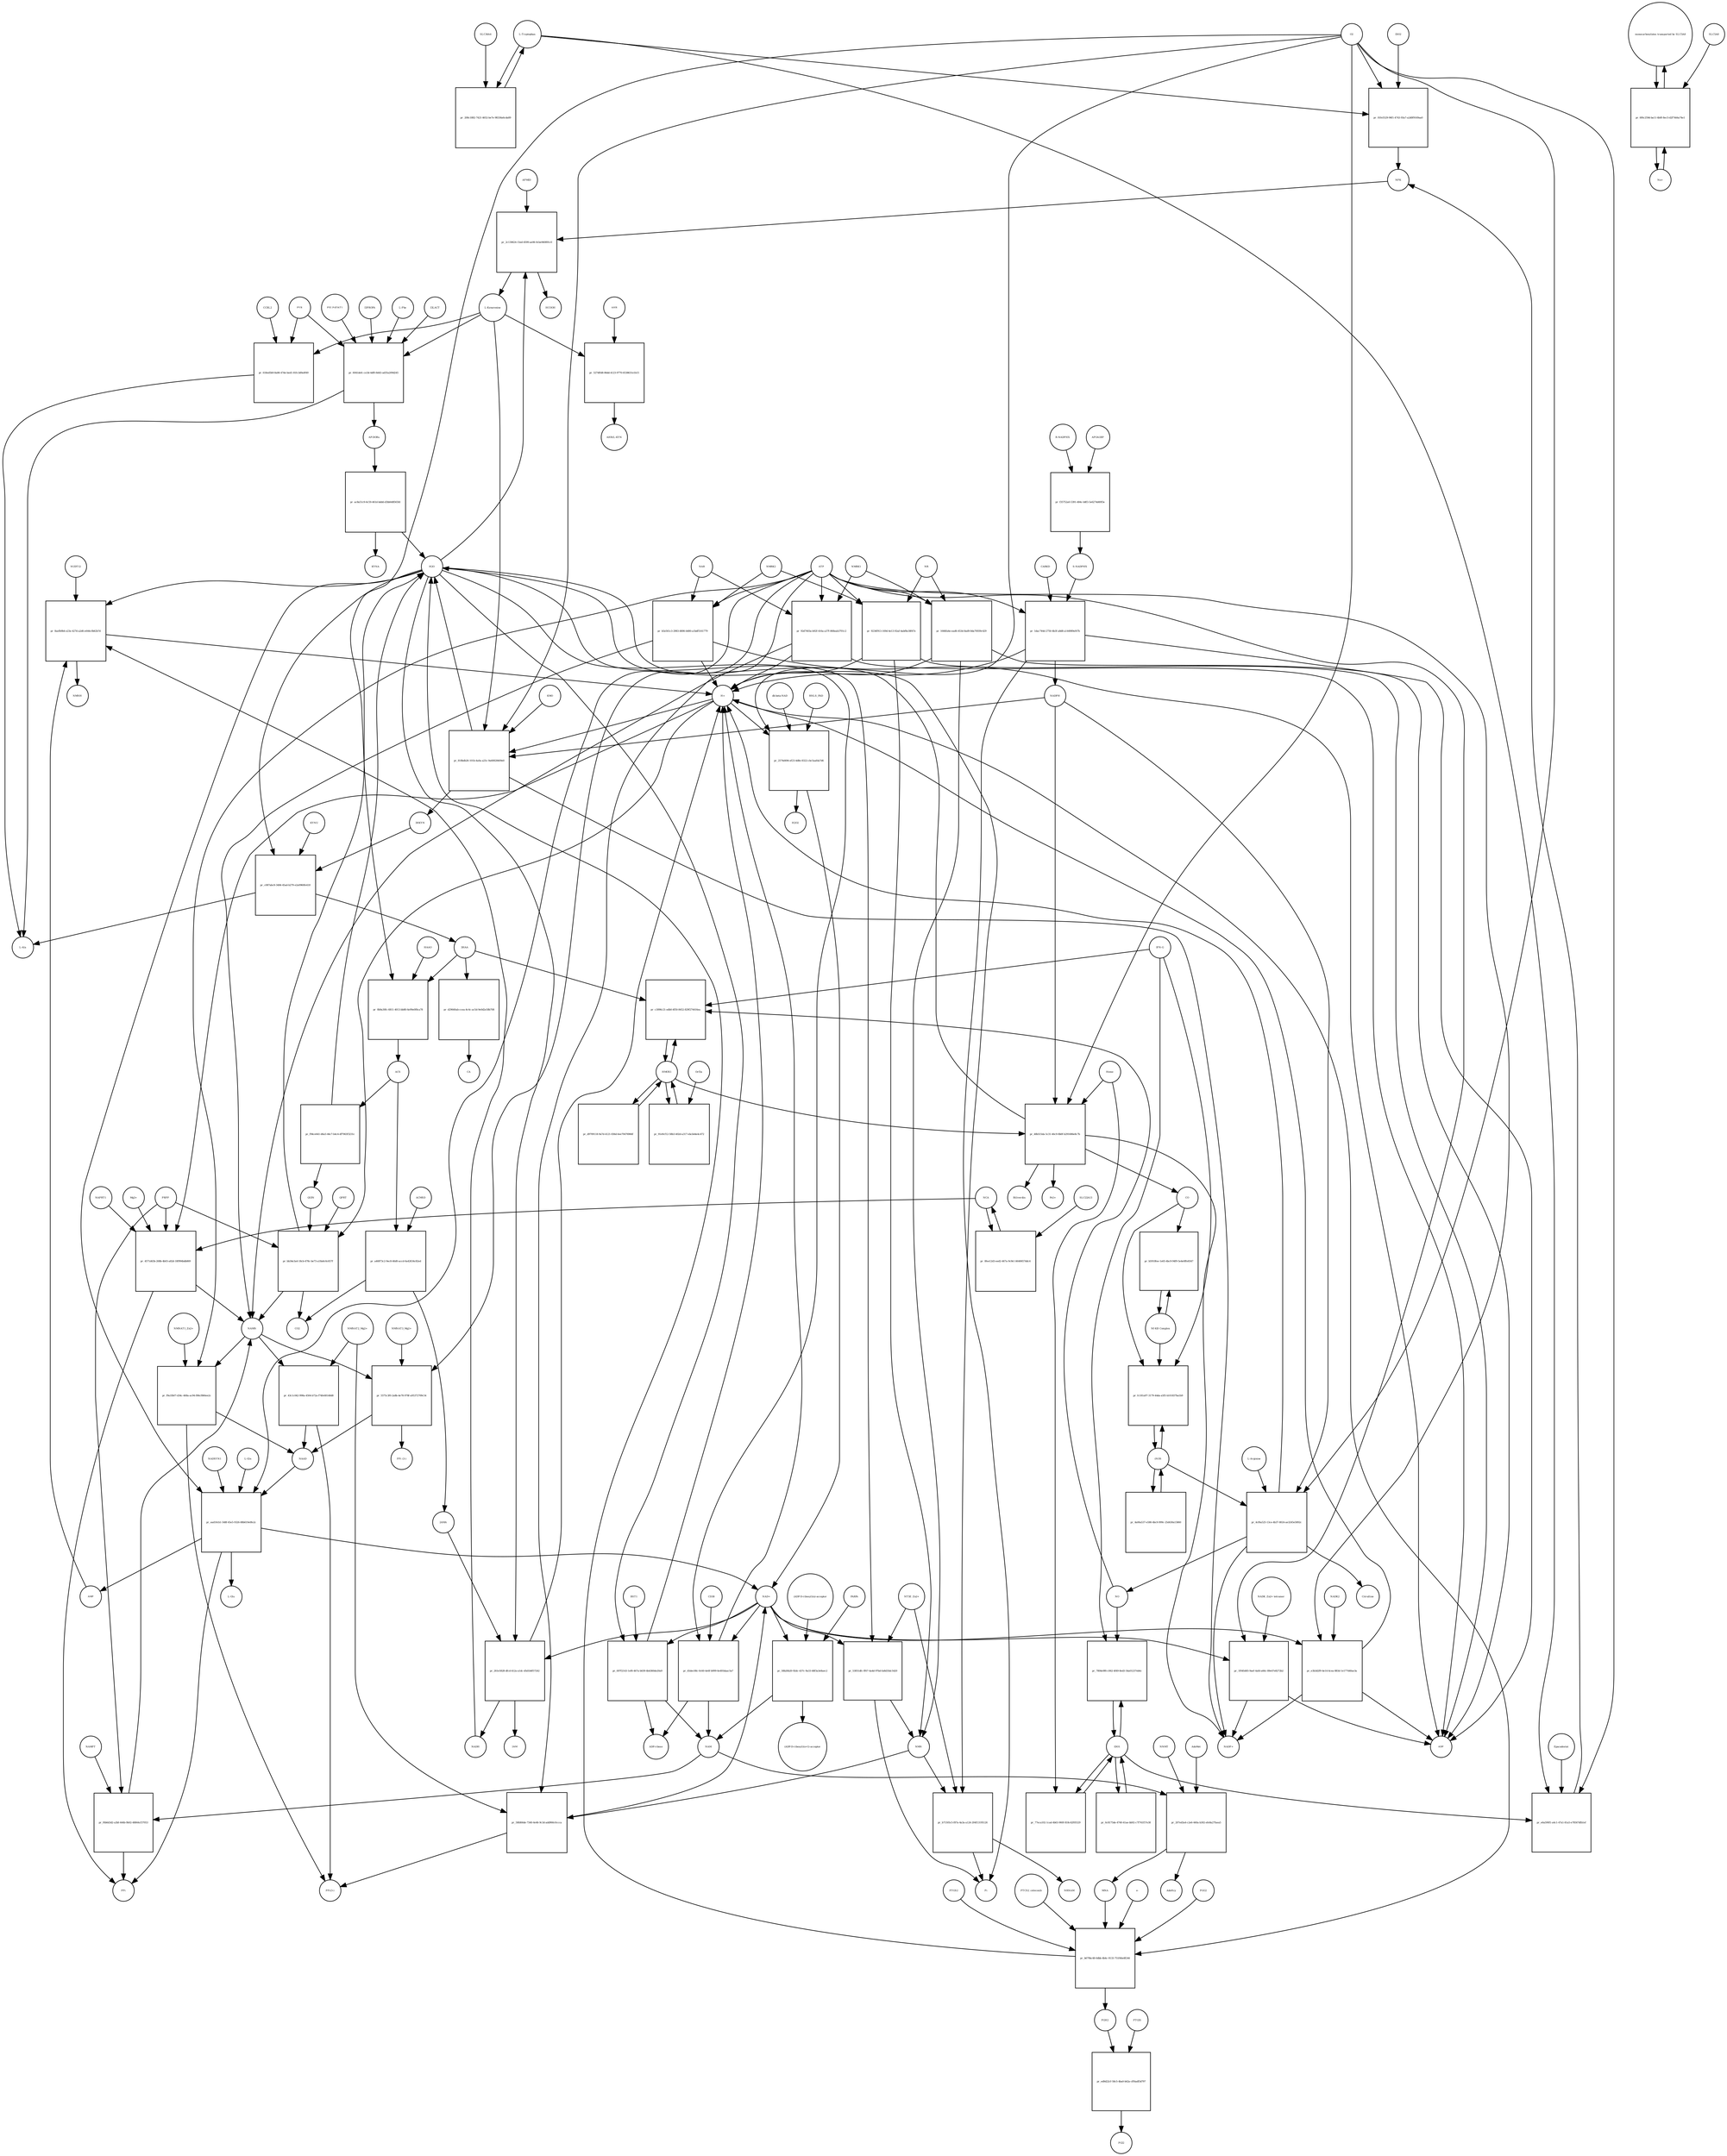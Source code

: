 strict digraph  {
"L-Tryptophan" [annotation="urn_miriam_obo.chebi_CHEBI%3A57912", bipartite=0, cls="simple chemical", fontsize=4, label="L-Tryptophan", shape=circle];
"pr_208c1882-7421-4652-be7e-98336a6cda89" [annotation="", bipartite=1, cls=process, fontsize=4, label="pr_208c1882-7421-4652-be7e-98336a6cda89", shape=square];
SLC36A4 [annotation=urn_miriam_uniprot_Q6YBV0, bipartite=0, cls=macromolecule, fontsize=4, label=SLC36A4, shape=circle];
"pr_01fe5529-96f1-4743-93a7-a2d0f9169aa0" [annotation="", bipartite=1, cls=process, fontsize=4, label="pr_01fe5529-96f1-4743-93a7-a2d0f9169aa0", shape=square];
NFK [annotation="urn_miriam_obo.chebi_CHEBI%3A18377", bipartite=0, cls="simple chemical", fontsize=4, label=NFK, shape=circle];
IDO2 [annotation=urn_miriam_uniprot_Q6ZQW0, bipartite=0, cls=macromolecule, fontsize=4, label=IDO2, shape=circle];
O2 [annotation="urn_miriam_obo.chebi_CHEBI%3A15379", bipartite=0, cls="simple chemical", fontsize=4, label=O2, shape=circle];
"pr_e6a590f1-a4c1-47a1-81a5-e78567dfb1ef" [annotation="", bipartite=1, cls=process, fontsize=4, label="pr_e6a590f1-a4c1-47a1-81a5-e78567dfb1ef", shape=square];
IDO1 [annotation=urn_miriam_uniprot_P14902, bipartite=0, cls=complex, fontsize=4, label=IDO1, shape=circle];
Epacadostat [annotation="", bipartite=0, cls="simple chemical", fontsize=4, label=Epacadostat, shape=circle];
"pr_2c130624-15ed-4599-ae06-0cbe940891c0" [annotation="", bipartite=1, cls=process, fontsize=4, label="pr_2c130624-15ed-4599-ae06-0cbe940891c0", shape=square];
"L-Kynurenine" [annotation="urn_miriam_obo.chebi_CHEBI%3A16946", bipartite=0, cls="simple chemical", fontsize=4, label="L-Kynurenine", shape=circle];
AFMID [annotation=urn_miriam_uniprot_Q63HM1, bipartite=0, cls=macromolecule, fontsize=4, label=AFMID, shape=circle];
H2O [annotation="urn_miriam_obo.chebi_CHEBI%3A15377", bipartite=0, cls="simple chemical", fontsize=4, label=H2O, shape=circle];
HCOOH [annotation="urn_miriam_obo.chebi_CHEBI%3A30751", bipartite=0, cls="simple chemical", fontsize=4, label=HCOOH, shape=circle];
"pr_6041defc-ce3d-4df0-8d43-ad35a209d245" [annotation="", bipartite=1, cls=process, fontsize=4, label="pr_6041defc-ce3d-4df0-8d43-ad35a209d245", shape=square];
"AP-DOBu" [annotation="urn_miriam_obo.chebi_CHEBI%3A17442", bipartite=0, cls="simple chemical", fontsize=4, label="AP-DOBu", shape=circle];
"PXLP-KYAT1" [annotation="urn_miriam_uniprot_Q16773|urn_miriam_obo.chebi_CHEBI%3A18405", bipartite=0, cls="complex multimer", fontsize=4, label="PXLP-KYAT1", shape=circle];
I3PROPA [annotation="urn_miriam_obo.chebi_CHEBI%3A43580", bipartite=0, cls=macromolecule, fontsize=4, label=I3PROPA, shape=circle];
"L-Phe" [annotation="urn_miriam_obo.chebi_CHEBI%3A58095", bipartite=0, cls="simple chemical", fontsize=4, label="L-Phe", shape=circle];
I3LACT [annotation="urn_miriam_obo.chebi_CHEBI%3A55528", bipartite=0, cls=macromolecule, fontsize=4, label=I3LACT, shape=circle];
PYR [annotation="urn_miriam_obo.chebi_CHEBI%3A15361", bipartite=0, cls="simple chemical", fontsize=4, label=PYR, shape=circle];
"L-Ala" [annotation="urn_miriam_obo.chebi_CHEBI%3A57972", bipartite=0, cls="simple chemical", fontsize=4, label="L-Ala", shape=circle];
"pr_618ed5b9-8a86-47de-bed1-81fc3d9a0f49" [annotation="", bipartite=1, cls=process, fontsize=4, label="pr_618ed5b9-8a86-47de-bed1-81fc3d9a0f49", shape=square];
CCBL2 [annotation=urn_miriam_uniprot_Q6YP21, bipartite=0, cls="macromolecule multimer", fontsize=4, label=CCBL2, shape=circle];
"pr_ac8a51c9-6c59-461d-bddd-d3bb0d8565fd" [annotation="", bipartite=1, cls=process, fontsize=4, label="pr_ac8a51c9-6c59-461d-bddd-d3bb0d8565fd", shape=square];
KYNA [annotation="urn_miriam_obo.chebi_CHEBI%3A18344", bipartite=0, cls="simple chemical", fontsize=4, label=KYNA, shape=circle];
"pr_818bdb26-101b-4a0a-a25c-9a60828409e0" [annotation="", bipartite=1, cls=process, fontsize=4, label="pr_818bdb26-101b-4a0a-a25c-9a60828409e0", shape=square];
"3HKYN" [annotation="urn_miriam_obo.chebi_CHEBI%3A17380", bipartite=0, cls="simple chemical", fontsize=4, label="3HKYN", shape=circle];
KMO [annotation=urn_miriam_uniprot_O15229, bipartite=0, cls=macromolecule, fontsize=4, label=KMO, shape=circle];
NADPH [annotation="urn_miriam_obo.chebi_CHEBI%3A16474", bipartite=0, cls="simple chemical", fontsize=4, label=NADPH, shape=circle];
"H+" [annotation="urn_miriam_obo.chebi_CHEBI%3A15378", bipartite=0, cls="simple chemical", fontsize=4, label="H+", shape=circle];
"NADP+" [annotation="urn_miriam_obo.chebi_CHEBI%3A18009", bipartite=0, cls="simple chemical", fontsize=4, label="NADP+", shape=circle];
"pr_c087abc8-3484-45ad-b279-e2a0960fe418" [annotation="", bipartite=1, cls=process, fontsize=4, label="pr_c087abc8-3484-45ad-b279-e2a0960fe418", shape=square];
"3HAA" [annotation="urn_miriam_obo.chebi_CHEBI%3A15793", bipartite=0, cls="simple chemical", fontsize=4, label="3HAA", shape=circle];
KYNU [annotation=urn_miriam_uniprot_Q16719, bipartite=0, cls="macromolecule multimer", fontsize=4, label=KYNU, shape=circle];
"pr_8b9a30fc-6811-4013-bb80-6e99e0f8ca78" [annotation="", bipartite=1, cls=process, fontsize=4, label="pr_8b9a30fc-6811-4013-bb80-6e99e0f8ca78", shape=square];
ACS [annotation="urn_miriam_obo.chebi_CHEBI%3A29044", bipartite=0, cls="simple chemical", fontsize=4, label=ACS, shape=circle];
HAAO [annotation=urn_miriam_uniprot_P46952, bipartite=0, cls=macromolecule, fontsize=4, label=HAAO, shape=circle];
"pr_a46873c2-9ec8-46d0-accd-6a42634c82ed" [annotation="", bipartite=1, cls=process, fontsize=4, label="pr_a46873c2-9ec8-46d0-accd-6a42634c82ed", shape=square];
"2AMA" [annotation="urn_miriam_obo.chebi_CHEBI%3A15745", bipartite=0, cls="simple chemical", fontsize=4, label="2AMA", shape=circle];
ACMSD [annotation=urn_miriam_uniprot_Q8TDX5, bipartite=0, cls="macromolecule multimer", fontsize=4, label=ACMSD, shape=circle];
CO2 [annotation="urn_miriam_obo.chebi_CHEBI%3A16526", bipartite=0, cls="simple chemical", fontsize=4, label=CO2, shape=circle];
"pr_261e5828-dfcd-412a-a1dc-d5d1b6f57242" [annotation="", bipartite=1, cls=process, fontsize=4, label="pr_261e5828-dfcd-412a-a1dc-d5d1b6f57242", shape=square];
"2AM" [annotation="urn_miriam_obo.chebi_CHEBI%3A16886", bipartite=0, cls="simple chemical", fontsize=4, label="2AM", shape=circle];
"NAD+" [annotation="urn_miriam_obo.chebi_CHEBI%3A57540", bipartite=0, cls="simple chemical", fontsize=4, label="NAD+", shape=circle];
NADH [annotation="urn_miriam_obo.chebi_CHEBI%3A57945", bipartite=0, cls="simple chemical", fontsize=4, label=NADH, shape=circle];
"pr_f94ce641-d6a5-46c7-b4c4-df7063f3231c" [annotation="", bipartite=1, cls=process, fontsize=4, label="pr_f94ce641-d6a5-46c7-b4c4-df7063f3231c", shape=square];
QUIN [annotation="urn_miriam_obo.chebi_CHEBI%3A16675", bipartite=0, cls="simple chemical", fontsize=4, label=QUIN, shape=circle];
"pr_5274ffd8-86dd-4123-9770-6538631e1b15" [annotation="", bipartite=1, cls=process, fontsize=4, label="pr_5274ffd8-86dd-4123-9770-6538631e1b15", shape=square];
AHR [annotation=urn_miriam_uniprot_P35869, bipartite=0, cls=macromolecule, fontsize=4, label=AHR, shape=circle];
"AHR/L-KYN" [annotation="", bipartite=0, cls=complex, fontsize=4, label="AHR/L-KYN", shape=circle];
"pr_7804e9f6-c062-4f49-8ed3-54a01237eb6c" [annotation="", bipartite=1, cls=process, fontsize=4, label="pr_7804e9f6-c062-4f49-8ed3-54a01237eb6c", shape=square];
NO [annotation="urn_miriam_obo.chebi_CHEBI%3A16480", bipartite=0, cls="simple chemical", fontsize=4, label=NO, shape=circle];
"IFN-G" [annotation=urn_miriam_uniprot_Q14609, bipartite=0, cls=macromolecule, fontsize=4, label="IFN-G", shape=circle];
iNOS [annotation=urn_miriam_uniprot_P35228, bipartite=0, cls=macromolecule, fontsize=4, label=iNOS, shape=circle];
"pr_fc181a97-3179-44da-a5f5-b101837ba1b9" [annotation="", bipartite=1, cls=process, fontsize=4, label="pr_fc181a97-3179-44da-a5f5-b101837ba1b9", shape=square];
"Nf-KB Complex" [annotation="urn_miriam_uniprot_P19838|urn_miriam_uniprot_Q04206|urn_miriam_uniprot_Q00653", bipartite=0, cls=complex, fontsize=4, label="Nf-KB Complex", shape=circle];
CO [annotation="urn_miriam_obo.chebi_CHEBI%3A17245", bipartite=0, cls="simple chemical", fontsize=4, label=CO, shape=circle];
"L-Arginine" [annotation="urn_miriam_obo.chebi_CHEBI%3A16467", bipartite=0, cls="simple chemical", fontsize=4, label="L-Arginine", shape=circle];
"pr_4cf6a525-13ce-4b37-8024-ae3245e5892c" [annotation="", bipartite=1, cls=process, fontsize=4, label="pr_4cf6a525-13ce-4b37-8024-ae3245e5892c", shape=square];
Citrulline [annotation="urn_miriam_obo.chebi_CHEBI%3A16349", bipartite=0, cls="simple chemical", fontsize=4, label=Citrulline, shape=circle];
"pr_4a06a537-e580-4bc9-999c-25d430a15860" [annotation="", bipartite=1, cls=process, fontsize=4, label="pr_4a06a537-e580-4bc9-999c-25d430a15860", shape=square];
"pr_6c8175de-4740-41ae-bb92-c7f741f57e38" [annotation="", bipartite=1, cls=process, fontsize=4, label="pr_6c8175de-4740-41ae-bb92-c7f741f57e38", shape=square];
"R-NADPHX" [annotation="urn_miriam_obo.chebi_CHEBI%3A64085", bipartite=0, cls="simple chemical", fontsize=4, label="R-NADPHX", shape=circle];
"pr_f35752a0-5391-484c-b8f3-5e6274d49f3e" [annotation="", bipartite=1, cls=process, fontsize=4, label="pr_f35752a0-5391-484c-b8f3-5e6274d49f3e", shape=square];
"S-NADPHX" [annotation="urn_miriam_obo.chebi_CHEBI%3A64084", bipartite=0, cls="simple chemical", fontsize=4, label="S-NADPHX", shape=circle];
APOA1BP [annotation=urn_miriam_uniprot_O95544, bipartite=0, cls="macromolecule multimer", fontsize=4, label=APOA1BP, shape=circle];
"pr_1dac744d-2750-4b3f-a8d8-a144989ef47b" [annotation="", bipartite=1, cls=process, fontsize=4, label="pr_1dac744d-2750-4b3f-a8d8-a144989ef47b", shape=square];
CARKD [annotation=urn_miriam_uniprot_Q8IW45, bipartite=0, cls=macromolecule, fontsize=4, label=CARKD, shape=circle];
ATP [annotation="urn_miriam_obo.chebi_CHEBI%3A30616", bipartite=0, cls="simple chemical", fontsize=4, label=ATP, shape=circle];
ADP [annotation="urn_miriam_obo.chebi_CHEBI%3A456216", bipartite=0, cls="simple chemical", fontsize=4, label=ADP, shape=circle];
Pi [annotation="urn_miriam_obo.chebi_CHEBI%3A18367", bipartite=0, cls="simple chemical", fontsize=4, label=Pi, shape=circle];
"pr_e3b3d2f9-4e14-4cea-883d-1e177440ae3a" [annotation="", bipartite=1, cls=process, fontsize=4, label="pr_e3b3d2f9-4e14-4cea-883d-1e177440ae3a", shape=square];
NADK2 [annotation=urn_miriam_uniprot_Q4G0N4, bipartite=0, cls="macromolecule multimer", fontsize=4, label=NADK2, shape=circle];
NAMN [annotation="urn_miriam_obo.chebi_CHEBI%3A15763", bipartite=0, cls="simple chemical", fontsize=4, label=NAMN, shape=circle];
"pr_5575c3f0-2a8b-4e78-978f-a95372709c54" [annotation="", bipartite=1, cls=process, fontsize=4, label="pr_5575c3f0-2a8b-4e78-978f-a95372709c54", shape=square];
NAAD [annotation="urn_miriam_obo.chebi_CHEBI%3A18304", bipartite=0, cls="simple chemical", fontsize=4, label=NAAD, shape=circle];
"NMNAT3_Mg2+" [annotation="urn_miriam_uniprot_Q96T66|urn_miriam_obo.chebi_CHEBI%3A18420", bipartite=0, cls="complex multimer", fontsize=4, label="NMNAT3_Mg2+", shape=circle];
"PPi (3-)" [annotation="urn_miriam_obo.chebi_CHEBI%3A33019", bipartite=0, cls="simple chemical", fontsize=4, label="PPi (3-)", shape=circle];
"pr_43c1c042-998a-4504-b72a-f74fe68148d8" [annotation="", bipartite=1, cls=process, fontsize=4, label="pr_43c1c042-998a-4504-b72a-f74fe68148d8", shape=square];
"NMNAT2_Mg2+" [annotation="urn_miriam_uniprot_Q9BZQ4|urn_miriam_obo.chebi_CHEBI%3A18420", bipartite=0, cls=complex, fontsize=4, label="NMNAT2_Mg2+", shape=circle];
"PPi(3-)" [annotation="urn_miriam_obo.chebi_CHEBI%3A33019", bipartite=0, cls="simple chemical", fontsize=4, label="PPi(3-)", shape=circle];
NAR [annotation="urn_miriam_obo.chebi_CHEBI%3A58527", bipartite=0, cls="simple chemical", fontsize=4, label=NAR, shape=circle];
"pr_92d7403a-b92f-416a-a37f-868eab3701c2" [annotation="", bipartite=1, cls=process, fontsize=4, label="pr_92d7403a-b92f-416a-a37f-868eab3701c2", shape=square];
NMRK1 [annotation=urn_miriam_uniprot_Q9NWW6, bipartite=0, cls=macromolecule, fontsize=4, label=NMRK1, shape=circle];
"pr_b5e561c3-2983-4806-b480-a1bdf5161779" [annotation="", bipartite=1, cls=process, fontsize=4, label="pr_b5e561c3-2983-4806-b480-a1bdf5161779", shape=square];
NMRK2 [annotation=urn_miriam_uniprot_Q9NPI5, bipartite=0, cls=macromolecule, fontsize=4, label=NMRK2, shape=circle];
"pr_ead10cb1-548f-45e5-9326-88b619e0fe2c" [annotation="", bipartite=1, cls=process, fontsize=4, label="pr_ead10cb1-548f-45e5-9326-88b619e0fe2c", shape=square];
NADSYN1 [annotation=urn_miriam_uniprot_Q6IA69, bipartite=0, cls="macromolecule multimer", fontsize=4, label=NADSYN1, shape=circle];
"L-Gln" [annotation="urn_miriam_obo.chebi_CHEBI%3A58359", bipartite=0, cls="simple chemical", fontsize=4, label="L-Gln", shape=circle];
"L-Glu" [annotation="urn_miriam_obo.chebi_CHEBI%3A29985", bipartite=0, cls="simple chemical", fontsize=4, label="L-Glu", shape=circle];
AMP [annotation="urn_miriam_obo.chebi_CHEBI%3A16027", bipartite=0, cls="simple chemical", fontsize=4, label=AMP, shape=circle];
PPi [annotation="urn_miriam_obo.chebi_CHEBI%3A29888", bipartite=0, cls="simple chemical", fontsize=4, label=PPi, shape=circle];
NMN [annotation="urn_miriam_obo.chebi_CHEBI%3A14649", bipartite=0, cls="simple chemical", fontsize=4, label=NMN, shape=circle];
"pr_58fd66de-7340-4e46-9c3d-add966c0ccca" [annotation="", bipartite=1, cls=process, fontsize=4, label="pr_58fd66de-7340-4e46-9c3d-add966c0ccca", shape=square];
NR [annotation="urn_miriam_obo.chebi_CHEBI%3A15927", bipartite=0, cls="simple chemical", fontsize=4, label=NR, shape=circle];
"pr_1666fa4e-ead6-453d-8ad9-8da76939c429" [annotation="", bipartite=1, cls=process, fontsize=4, label="pr_1666fa4e-ead6-453d-8ad9-8da76939c429", shape=square];
"pr_9234f913-169d-4e13-92af-4abf8e38f47e" [annotation="", bipartite=1, cls=process, fontsize=4, label="pr_9234f913-169d-4e13-92af-4abf8e38f47e", shape=square];
NCA [annotation="urn_miriam_obo.chebi_CHEBI%3A32544", bipartite=0, cls="simple chemical", fontsize=4, label=NCA, shape=circle];
"pr_4571d43b-268b-4b03-a82d-18f994bdb869" [annotation="", bipartite=1, cls=process, fontsize=4, label="pr_4571d43b-268b-4b03-a82d-18f994bdb869", shape=square];
NAPRT1 [annotation=urn_miriam_uniprot_Q6XQN6, bipartite=0, cls="macromolecule multimer", fontsize=4, label=NAPRT1, shape=circle];
"Mg2+" [annotation="urn_miriam_obo.chebi_CHEBI%3A18420", bipartite=0, cls="simple chemical", fontsize=4, label="Mg2+", shape=circle];
PRPP [annotation="urn_miriam_obo.chebi_CHEBI%3A17111", bipartite=0, cls="simple chemical", fontsize=4, label=PRPP, shape=circle];
"pr_58b26b20-92dc-437c-9a33-48f3a3e8aec2" [annotation="", bipartite=1, cls=process, fontsize=4, label="pr_58b26b20-92dc-437c-9a33-48f3a3e8aec2", shape=square];
NAM [annotation="urn_miriam_obo.chebi_CHEBI%3A17154", bipartite=0, cls="simple chemical", fontsize=4, label=NAM, shape=circle];
PARPs [annotation="urn_miriam_uniprot_Q8N5Y8|urn_miriam_uniprot_Q53GL7|urn_miriam_uniprot_Q8IXQ6", bipartite=0, cls=macromolecule, fontsize=4, label=PARPs, shape=circle];
"(ADP-D-ribosyl)(n)-acceptor" [annotation="urn_miriam_obo.chebi_CHEBI%3A133202", bipartite=0, cls="simple chemical", fontsize=4, label="(ADP-D-ribosyl)(n)-acceptor", shape=circle];
"(ADP-D-ribosyl)(n+1)-acceptor" [annotation="urn_miriam_obo.chebi_CHEBI%3A133203", bipartite=0, cls="simple chemical", fontsize=4, label="(ADP-D-ribosyl)(n+1)-acceptor", shape=circle];
"pr_f6b6d3d2-a3bf-444b-9b02-48844cf37053" [annotation="", bipartite=1, cls=process, fontsize=4, label="pr_f6b6d3d2-a3bf-444b-9b02-48844cf37053", shape=square];
NAMPT [annotation=urn_miriam_uniprot_P43490, bipartite=0, cls=macromolecule, fontsize=4, label=NAMPT, shape=circle];
"pr_207ed3a4-c2e6-440a-b302-efe8a27faea5" [annotation="", bipartite=1, cls=process, fontsize=4, label="pr_207ed3a4-c2e6-440a-b302-efe8a27faea5", shape=square];
MNA [annotation="urn_miriam_obo.chebi_CHEBI%3A16797", bipartite=0, cls="simple chemical", fontsize=4, label=MNA, shape=circle];
NNMT [annotation=urn_miriam_uniprot_P40261, bipartite=0, cls=macromolecule, fontsize=4, label=NNMT, shape=circle];
AdoMet [annotation="urn_miriam_obo.chebi_CHEBI%3A15414", bipartite=0, cls="simple chemical", fontsize=4, label=AdoMet, shape=circle];
AdoHcy [annotation="urn_miriam_obo.chebi_CHEBI%3A16680", bipartite=0, cls="simple chemical", fontsize=4, label=AdoHcy, shape=circle];
"pr_bb34e3a4-18cb-478c-be73-a18a6c6c657f" [annotation="", bipartite=1, cls=process, fontsize=4, label="pr_bb34e3a4-18cb-478c-be73-a18a6c6c657f", shape=square];
QPRT [annotation=urn_miriam_uniprot_Q15274, bipartite=0, cls=macromolecule, fontsize=4, label=QPRT, shape=circle];
"pr_1f045d65-9aef-4afd-a66c-89e47e8272b2" [annotation="", bipartite=1, cls=process, fontsize=4, label="pr_1f045d65-9aef-4afd-a66c-89e47e8272b2", shape=square];
"NADK_Zn2+ tetramer" [annotation="urn_miriam_uniprot_O95544|urn_miriam_obo.chebi_CHEBI%3A29105", bipartite=0, cls="complex multimer", fontsize=4, label="NADK_Zn2+ tetramer", shape=circle];
"pr_697f2143-1ef6-467a-b639-4b4360de20a9" [annotation="", bipartite=1, cls=process, fontsize=4, label="pr_697f2143-1ef6-467a-b639-4b4360de20a9", shape=square];
"ADP-ribose" [annotation="urn_miriam_obo.chebi_CHEBI%3A57967", bipartite=0, cls="simple chemical", fontsize=4, label="ADP-ribose", shape=circle];
BST1 [annotation=urn_miriam_uniprot_Q10588, bipartite=0, cls="macromolecule multimer", fontsize=4, label=BST1, shape=circle];
"pr_45dec08c-0c60-4e6f-b999-6e493daac5a7" [annotation="", bipartite=1, cls=process, fontsize=4, label="pr_45dec08c-0c60-4e6f-b999-6e493daac5a7", shape=square];
CD38 [annotation=urn_miriam_uniprot_P28907, bipartite=0, cls=macromolecule, fontsize=4, label=CD38, shape=circle];
"dh-beta-NAD" [annotation="urn_miriam_obo.chebi_CHEBI%3A90171|urn_miriam_obo.chebi_CHEBI%3A90174", bipartite=0, cls="simple chemical", fontsize=4, label="dh-beta-NAD", shape=circle];
"pr_2574d494-ef23-4d8e-8322-cbc5aafda7d6" [annotation="", bipartite=1, cls=process, fontsize=4, label="pr_2574d494-ef23-4d8e-8322-cbc5aafda7d6", shape=square];
H2O2 [annotation="urn_miriam_obo.chebi_CHEBI%3A16240", bipartite=0, cls="simple chemical", fontsize=4, label=H2O2, shape=circle];
RNLS_FAD [annotation="urn_miriam_uniprot_Q5VYX0|urn_miriam_obo.chebi_CHEBI%3A16238", bipartite=0, cls=complex, fontsize=4, label=RNLS_FAD, shape=circle];
"pr_53051dfc-ff67-4a4d-97bd-fa8d35dc5420" [annotation="", bipartite=1, cls=process, fontsize=4, label="pr_53051dfc-ff67-4a4d-97bd-fa8d35dc5420", shape=square];
"NT5E_Zn2+" [annotation="urn_miriam_uniprot_P21589|urn_miriam_obo.chebi_CHEBI%3A29105", bipartite=0, cls="complex multimer", fontsize=4, label="NT5E_Zn2+", shape=circle];
"pr_b71505c5-f87a-4a3a-a124-204f13195126" [annotation="", bipartite=1, cls=process, fontsize=4, label="pr_b71505c5-f87a-4a3a-a124-204f13195126", shape=square];
NRNAM [annotation="urn_miriam_obo.chebi_CHEBI%3A15927", bipartite=0, cls="simple chemical", fontsize=4, label=NRNAM, shape=circle];
"pr_0fee12d3-eed2-467a-9c9d-14640657ddc4" [annotation="", bipartite=1, cls=process, fontsize=4, label="pr_0fee12d3-eed2-467a-9c9d-14640657ddc4", shape=square];
SLC22A13 [annotation=urn_miriam_uniprot_Q9Y226, bipartite=0, cls=macromolecule, fontsize=4, label=SLC22A13, shape=circle];
"pr_8aefb9b4-e23e-427d-a2d6-e644c0b62b7d" [annotation="", bipartite=1, cls=process, fontsize=4, label="pr_8aefb9b4-e23e-427d-a2d6-e644c0b62b7d", shape=square];
NMNH [annotation="urn_miriam_obo.chebi_CHEBI%3A74452", bipartite=0, cls="simple chemical", fontsize=4, label=NMNH, shape=circle];
NUDT12 [annotation=urn_miriam_uniprot_Q9BQG2, bipartite=0, cls=macromolecule, fontsize=4, label=NUDT12, shape=circle];
"pr_f9a1fb07-d34c-468a-ac94-f86cf866ee2c" [annotation="", bipartite=1, cls=process, fontsize=4, label="pr_f9a1fb07-d34c-468a-ac94-f86cf866ee2c", shape=square];
"NMNAT1_Zn2+" [annotation="urn_miriam_uniprot_Q9HAN9|urn_miriam_obo.chebi_CHEBI%3A29105", bipartite=0, cls="complex multimer", fontsize=4, label="NMNAT1_Zn2+", shape=circle];
PGG2 [annotation="urn_miriam_obo.chebi_CHEBI%3A27647", bipartite=0, cls="simple chemical", fontsize=4, label=PGG2, shape=circle];
"pr_b679bc48-0dbb-4b4c-9133-751f46e8f244" [annotation="", bipartite=1, cls=process, fontsize=4, label="pr_b679bc48-0dbb-4b4c-9133-751f46e8f244", shape=square];
PGH2 [annotation="urn_miriam_obo.chebi_CHEBI%3A15554", bipartite=0, cls="simple chemical", fontsize=4, label=PGH2, shape=circle];
PTGS2 [annotation=urn_miriam_uniprot_P35354, bipartite=0, cls="macromolecule multimer", fontsize=4, label=PTGS2, shape=circle];
PTCS2_celecoxib [annotation="urn_miriam_uniprot_P35354|urn_miriam_obo.chebi_CHEBI%3A41423", bipartite=0, cls=complex, fontsize=4, label=PTCS2_celecoxib, shape=circle];
"e-" [annotation="urn_miriam_obo.chebi_CHEBI%3A10545", bipartite=0, cls="simple chemical", fontsize=4, label="e-", shape=circle];
"pr_ed9d22cf-58c5-4ba0-b62a-cff4adf3d797" [annotation="", bipartite=1, cls=process, fontsize=4, label="pr_ed9d22cf-58c5-4ba0-b62a-cff4adf3d797", shape=square];
PGI2 [annotation="urn_miriam_obo.chebi_CHEBI%3A15552", bipartite=0, cls="simple chemical", fontsize=4, label=PGI2, shape=circle];
PTGIS [annotation=urn_miriam_uniprot_Q16647, bipartite=0, cls=macromolecule, fontsize=4, label=PTGIS, shape=circle];
"monocarboxylates transported by SLC5A8" [annotation="", bipartite=0, cls="simple chemical", fontsize=4, label="monocarboxylates transported by SLC5A8", shape=circle];
"pr_6f6c259d-ba11-4b0f-8ec5-d2f7444a74e1" [annotation="", bipartite=1, cls=process, fontsize=4, label="pr_6f6c259d-ba11-4b0f-8ec5-d2f7444a74e1", shape=square];
SLC5A8 [annotation=urn_miriam_uniprot_Q8N695, bipartite=0, cls=macromolecule, fontsize=4, label=SLC5A8, shape=circle];
"Na+" [annotation="urn_miriam_obo.chebi_CHEBI%3A29101", bipartite=0, cls="simple chemical", fontsize=4, label="Na+", shape=circle];
HMOX1 [annotation="", bipartite=0, cls=macromolecule, fontsize=4, label=HMOX1, shape=circle];
"pr_c3096c21-edb0-4f50-8452-829f274416ea" [annotation="", bipartite=1, cls=process, fontsize=4, label="pr_c3096c21-edb0-4f50-8452-829f274416ea", shape=square];
"pr_d9709118-9a7d-4121-836d-6ee70476966f" [annotation="", bipartite=1, cls=process, fontsize=4, label="pr_d9709118-9a7d-4121-836d-6ee70476966f", shape=square];
Heme [annotation="urn_miriam_obo.chebi_CHEBI%3A30413", bipartite=0, cls="simple chemical", fontsize=4, label=Heme, shape=circle];
"pr_48b515da-5c31-46c9-8b0f-b291686e8c7b" [annotation="", bipartite=1, cls=process, fontsize=4, label="pr_48b515da-5c31-46c9-8b0f-b291686e8c7b", shape=square];
Biliverdin [annotation="urn_miriam_obo.chebi_CHEBI%3A17033", bipartite=0, cls="simple chemical", fontsize=4, label=Biliverdin, shape=circle];
"Fe2+" [annotation="urn_miriam_obo.chebi_CHEBI%3A29033", bipartite=0, cls="simple chemical", fontsize=4, label="Fe2+", shape=circle];
"pr_91e9cf12-58b3-402d-a317-ebcb44e4c472" [annotation="", bipartite=1, cls=process, fontsize=4, label="pr_91e9cf12-58b3-402d-a317-ebcb44e4c472", shape=square];
Orf3a [annotation="urn_miriam_ncbiprotein_BCD58754|urn_miriam_uniprot_P0DTC3", bipartite=0, cls=macromolecule, fontsize=4, label=Orf3a, shape=circle];
"pr_b5910fee-1e65-4bc9-94f9-5e4e0ffe8347" [annotation="", bipartite=1, cls=process, fontsize=4, label="pr_b5910fee-1e65-4bc9-94f9-5e4e0ffe8347", shape=square];
"pr_77eca102-1cad-4b63-960f-818c42f05529" [annotation="", bipartite=1, cls=process, fontsize=4, label="pr_77eca102-1cad-4b63-960f-818c42f05529", shape=square];
"pr_d29640ab-ccea-4c4c-ac5d-9e0d2e58b708" [annotation="", bipartite=1, cls="omitted process", fontsize=4, label="pr_d29640ab-ccea-4c4c-ac5d-9e0d2e58b708", shape=square];
CA [annotation="", bipartite=0, cls="simple chemical", fontsize=4, label=CA, shape=circle];
"L-Tryptophan" -> "pr_208c1882-7421-4652-be7e-98336a6cda89"  [annotation="", interaction_type=consumption];
"L-Tryptophan" -> "pr_01fe5529-96f1-4743-93a7-a2d0f9169aa0"  [annotation="", interaction_type=consumption];
"L-Tryptophan" -> "pr_e6a590f1-a4c1-47a1-81a5-e78567dfb1ef"  [annotation="", interaction_type=consumption];
"pr_208c1882-7421-4652-be7e-98336a6cda89" -> "L-Tryptophan"  [annotation="", interaction_type=production];
SLC36A4 -> "pr_208c1882-7421-4652-be7e-98336a6cda89"  [annotation="", interaction_type=catalysis];
"pr_01fe5529-96f1-4743-93a7-a2d0f9169aa0" -> NFK  [annotation="", interaction_type=production];
NFK -> "pr_2c130624-15ed-4599-ae06-0cbe940891c0"  [annotation="", interaction_type=consumption];
IDO2 -> "pr_01fe5529-96f1-4743-93a7-a2d0f9169aa0"  [annotation="", interaction_type=catalysis];
O2 -> "pr_01fe5529-96f1-4743-93a7-a2d0f9169aa0"  [annotation="", interaction_type=consumption];
O2 -> "pr_e6a590f1-a4c1-47a1-81a5-e78567dfb1ef"  [annotation="", interaction_type=consumption];
O2 -> "pr_818bdb26-101b-4a0a-a25c-9a60828409e0"  [annotation="", interaction_type=consumption];
O2 -> "pr_8b9a30fc-6811-4013-bb80-6e99e0f8ca78"  [annotation="", interaction_type=consumption];
O2 -> "pr_4cf6a525-13ce-4b37-8024-ae3245e5892c"  [annotation="", interaction_type=consumption];
O2 -> "pr_2574d494-ef23-4d8e-8322-cbc5aafda7d6"  [annotation="", interaction_type=consumption];
O2 -> "pr_48b515da-5c31-46c9-8b0f-b291686e8c7b"  [annotation="", interaction_type=consumption];
"pr_e6a590f1-a4c1-47a1-81a5-e78567dfb1ef" -> NFK  [annotation="", interaction_type=production];
IDO1 -> "pr_e6a590f1-a4c1-47a1-81a5-e78567dfb1ef"  [annotation="urn_miriam_pubmed_29531094|urn_miriam_pubmed_28523098|urn_miriam_pubmed_30338242|urn_miriam_pubmed_32292563", interaction_type=catalysis];
IDO1 -> "pr_7804e9f6-c062-4f49-8ed3-54a01237eb6c"  [annotation="", interaction_type=consumption];
IDO1 -> "pr_6c8175de-4740-41ae-bb92-c7f741f57e38"  [annotation="", interaction_type=consumption];
IDO1 -> "pr_77eca102-1cad-4b63-960f-818c42f05529"  [annotation="", interaction_type=consumption];
Epacadostat -> "pr_e6a590f1-a4c1-47a1-81a5-e78567dfb1ef"  [annotation="urn_miriam_pubmed_29531094|urn_miriam_pubmed_28523098|urn_miriam_pubmed_30338242|urn_miriam_pubmed_32292563", interaction_type=inhibition];
"pr_2c130624-15ed-4599-ae06-0cbe940891c0" -> "L-Kynurenine"  [annotation="", interaction_type=production];
"pr_2c130624-15ed-4599-ae06-0cbe940891c0" -> HCOOH  [annotation="", interaction_type=production];
"L-Kynurenine" -> "pr_6041defc-ce3d-4df0-8d43-ad35a209d245"  [annotation="", interaction_type=consumption];
"L-Kynurenine" -> "pr_618ed5b9-8a86-47de-bed1-81fc3d9a0f49"  [annotation="", interaction_type=consumption];
"L-Kynurenine" -> "pr_818bdb26-101b-4a0a-a25c-9a60828409e0"  [annotation="", interaction_type=consumption];
"L-Kynurenine" -> "pr_5274ffd8-86dd-4123-9770-6538631e1b15"  [annotation="", interaction_type=consumption];
AFMID -> "pr_2c130624-15ed-4599-ae06-0cbe940891c0"  [annotation=urn_miriam_pubmed_29531094, interaction_type=catalysis];
H2O -> "pr_2c130624-15ed-4599-ae06-0cbe940891c0"  [annotation="", interaction_type=consumption];
H2O -> "pr_c087abc8-3484-45ad-b279-e2a0960fe418"  [annotation="", interaction_type=consumption];
H2O -> "pr_261e5828-dfcd-412a-a1dc-d5d1b6f57242"  [annotation="", interaction_type=consumption];
H2O -> "pr_ead10cb1-548f-45e5-9326-88b619e0fe2c"  [annotation="", interaction_type=consumption];
H2O -> "pr_697f2143-1ef6-467a-b639-4b4360de20a9"  [annotation="", interaction_type=consumption];
H2O -> "pr_45dec08c-0c60-4e6f-b999-6e493daac5a7"  [annotation="", interaction_type=consumption];
H2O -> "pr_53051dfc-ff67-4a4d-97bd-fa8d35dc5420"  [annotation="", interaction_type=consumption];
H2O -> "pr_b71505c5-f87a-4a3a-a124-204f13195126"  [annotation="", interaction_type=consumption];
H2O -> "pr_8aefb9b4-e23e-427d-a2d6-e644c0b62b7d"  [annotation="", interaction_type=consumption];
"pr_6041defc-ce3d-4df0-8d43-ad35a209d245" -> "AP-DOBu"  [annotation="", interaction_type=production];
"pr_6041defc-ce3d-4df0-8d43-ad35a209d245" -> "L-Ala"  [annotation="", interaction_type=production];
"AP-DOBu" -> "pr_ac8a51c9-6c59-461d-bddd-d3bb0d8565fd"  [annotation="", interaction_type=consumption];
"PXLP-KYAT1" -> "pr_6041defc-ce3d-4df0-8d43-ad35a209d245"  [annotation="", interaction_type=catalysis];
I3PROPA -> "pr_6041defc-ce3d-4df0-8d43-ad35a209d245"  [annotation="", interaction_type=inhibition];
"L-Phe" -> "pr_6041defc-ce3d-4df0-8d43-ad35a209d245"  [annotation="", interaction_type=inhibition];
I3LACT -> "pr_6041defc-ce3d-4df0-8d43-ad35a209d245"  [annotation="", interaction_type=inhibition];
PYR -> "pr_6041defc-ce3d-4df0-8d43-ad35a209d245"  [annotation="", interaction_type=consumption];
PYR -> "pr_618ed5b9-8a86-47de-bed1-81fc3d9a0f49"  [annotation="", interaction_type=consumption];
"pr_618ed5b9-8a86-47de-bed1-81fc3d9a0f49" -> "L-Ala"  [annotation="", interaction_type=production];
CCBL2 -> "pr_618ed5b9-8a86-47de-bed1-81fc3d9a0f49"  [annotation="", interaction_type=catalysis];
"pr_ac8a51c9-6c59-461d-bddd-d3bb0d8565fd" -> KYNA  [annotation="", interaction_type=production];
"pr_ac8a51c9-6c59-461d-bddd-d3bb0d8565fd" -> H2O  [annotation="", interaction_type=production];
"pr_818bdb26-101b-4a0a-a25c-9a60828409e0" -> "3HKYN"  [annotation="", interaction_type=production];
"pr_818bdb26-101b-4a0a-a25c-9a60828409e0" -> H2O  [annotation="", interaction_type=production];
"pr_818bdb26-101b-4a0a-a25c-9a60828409e0" -> "NADP+"  [annotation="", interaction_type=production];
"3HKYN" -> "pr_c087abc8-3484-45ad-b279-e2a0960fe418"  [annotation="", interaction_type=consumption];
KMO -> "pr_818bdb26-101b-4a0a-a25c-9a60828409e0"  [annotation="", interaction_type=catalysis];
NADPH -> "pr_818bdb26-101b-4a0a-a25c-9a60828409e0"  [annotation="", interaction_type=consumption];
NADPH -> "pr_4cf6a525-13ce-4b37-8024-ae3245e5892c"  [annotation="", interaction_type=consumption];
NADPH -> "pr_48b515da-5c31-46c9-8b0f-b291686e8c7b"  [annotation="", interaction_type=consumption];
"H+" -> "pr_818bdb26-101b-4a0a-a25c-9a60828409e0"  [annotation="", interaction_type=consumption];
"H+" -> "pr_4571d43b-268b-4b03-a82d-18f994bdb869"  [annotation="", interaction_type=consumption];
"H+" -> "pr_bb34e3a4-18cb-478c-be73-a18a6c6c657f"  [annotation="", interaction_type=consumption];
"H+" -> "pr_2574d494-ef23-4d8e-8322-cbc5aafda7d6"  [annotation="", interaction_type=consumption];
"H+" -> "pr_b679bc48-0dbb-4b4c-9133-751f46e8f244"  [annotation="", interaction_type=consumption];
"pr_c087abc8-3484-45ad-b279-e2a0960fe418" -> "3HAA"  [annotation="", interaction_type=production];
"pr_c087abc8-3484-45ad-b279-e2a0960fe418" -> "L-Ala"  [annotation="", interaction_type=production];
"3HAA" -> "pr_8b9a30fc-6811-4013-bb80-6e99e0f8ca78"  [annotation="", interaction_type=consumption];
"3HAA" -> "pr_c3096c21-edb0-4f50-8452-829f274416ea"  [annotation="urn_miriam_pubmed_15249210|urn_miriam_pubmed_11287117|urn_miriam_pubmed_12706494", interaction_type=catalysis];
"3HAA" -> "pr_d29640ab-ccea-4c4c-ac5d-9e0d2e58b708"  [annotation="", interaction_type=consumption];
KYNU -> "pr_c087abc8-3484-45ad-b279-e2a0960fe418"  [annotation="", interaction_type=catalysis];
"pr_8b9a30fc-6811-4013-bb80-6e99e0f8ca78" -> ACS  [annotation="", interaction_type=production];
ACS -> "pr_a46873c2-9ec8-46d0-accd-6a42634c82ed"  [annotation="", interaction_type=consumption];
ACS -> "pr_f94ce641-d6a5-46c7-b4c4-df7063f3231c"  [annotation="", interaction_type=consumption];
HAAO -> "pr_8b9a30fc-6811-4013-bb80-6e99e0f8ca78"  [annotation="", interaction_type=catalysis];
"pr_a46873c2-9ec8-46d0-accd-6a42634c82ed" -> "2AMA"  [annotation="", interaction_type=production];
"pr_a46873c2-9ec8-46d0-accd-6a42634c82ed" -> CO2  [annotation="", interaction_type=production];
"2AMA" -> "pr_261e5828-dfcd-412a-a1dc-d5d1b6f57242"  [annotation="", interaction_type=consumption];
ACMSD -> "pr_a46873c2-9ec8-46d0-accd-6a42634c82ed"  [annotation="", interaction_type=catalysis];
"pr_261e5828-dfcd-412a-a1dc-d5d1b6f57242" -> "2AM"  [annotation="", interaction_type=production];
"pr_261e5828-dfcd-412a-a1dc-d5d1b6f57242" -> NADH  [annotation="", interaction_type=production];
"pr_261e5828-dfcd-412a-a1dc-d5d1b6f57242" -> "H+"  [annotation="", interaction_type=production];
"NAD+" -> "pr_261e5828-dfcd-412a-a1dc-d5d1b6f57242"  [annotation="", interaction_type=consumption];
"NAD+" -> "pr_e3b3d2f9-4e14-4cea-883d-1e177440ae3a"  [annotation="", interaction_type=consumption];
"NAD+" -> "pr_58b26b20-92dc-437c-9a33-48f3a3e8aec2"  [annotation="", interaction_type=consumption];
"NAD+" -> "pr_1f045d65-9aef-4afd-a66c-89e47e8272b2"  [annotation="", interaction_type=consumption];
"NAD+" -> "pr_697f2143-1ef6-467a-b639-4b4360de20a9"  [annotation="", interaction_type=consumption];
"NAD+" -> "pr_45dec08c-0c60-4e6f-b999-6e493daac5a7"  [annotation="", interaction_type=consumption];
"NAD+" -> "pr_53051dfc-ff67-4a4d-97bd-fa8d35dc5420"  [annotation="", interaction_type=consumption];
NADH -> "pr_8aefb9b4-e23e-427d-a2d6-e644c0b62b7d"  [annotation="", interaction_type=consumption];
"pr_f94ce641-d6a5-46c7-b4c4-df7063f3231c" -> QUIN  [annotation="", interaction_type=production];
"pr_f94ce641-d6a5-46c7-b4c4-df7063f3231c" -> H2O  [annotation="", interaction_type=production];
QUIN -> "pr_bb34e3a4-18cb-478c-be73-a18a6c6c657f"  [annotation="", interaction_type=consumption];
"pr_5274ffd8-86dd-4123-9770-6538631e1b15" -> "AHR/L-KYN"  [annotation="", interaction_type=production];
AHR -> "pr_5274ffd8-86dd-4123-9770-6538631e1b15"  [annotation="", interaction_type=consumption];
"pr_7804e9f6-c062-4f49-8ed3-54a01237eb6c" -> IDO1  [annotation="", interaction_type=production];
NO -> "pr_7804e9f6-c062-4f49-8ed3-54a01237eb6c"  [annotation="urn_miriam_pubmed_23476103|urn_miriam_pubmed_15249210|urn_miriam_pubmed_9126284", interaction_type=inhibition];
NO -> "pr_c3096c21-edb0-4f50-8452-829f274416ea"  [annotation="urn_miriam_pubmed_15249210|urn_miriam_pubmed_11287117|urn_miriam_pubmed_12706494", interaction_type=catalysis];
"IFN-G" -> "pr_7804e9f6-c062-4f49-8ed3-54a01237eb6c"  [annotation="urn_miriam_pubmed_23476103|urn_miriam_pubmed_15249210|urn_miriam_pubmed_9126284", interaction_type=catalysis];
"IFN-G" -> "pr_fc181a97-3179-44da-a5f5-b101837ba1b9"  [annotation="urn_miriam_pubmed_9126284|urn_miriam_pubmed_15249210", interaction_type=catalysis];
"IFN-G" -> "pr_c3096c21-edb0-4f50-8452-829f274416ea"  [annotation="urn_miriam_pubmed_15249210|urn_miriam_pubmed_11287117|urn_miriam_pubmed_12706494", interaction_type=catalysis];
iNOS -> "pr_fc181a97-3179-44da-a5f5-b101837ba1b9"  [annotation="", interaction_type=consumption];
iNOS -> "pr_4cf6a525-13ce-4b37-8024-ae3245e5892c"  [annotation="urn_miriam_pubmed_15249210|urn_miriam_pubmed_11463332", interaction_type=catalysis];
iNOS -> "pr_4a06a537-e580-4bc9-999c-25d430a15860"  [annotation="", interaction_type=consumption];
"pr_fc181a97-3179-44da-a5f5-b101837ba1b9" -> iNOS  [annotation="", interaction_type=production];
"Nf-KB Complex" -> "pr_fc181a97-3179-44da-a5f5-b101837ba1b9"  [annotation="urn_miriam_pubmed_9126284|urn_miriam_pubmed_15249210", interaction_type=catalysis];
"Nf-KB Complex" -> "pr_b5910fee-1e65-4bc9-94f9-5e4e0ffe8347"  [annotation="", interaction_type=consumption];
CO -> "pr_fc181a97-3179-44da-a5f5-b101837ba1b9"  [annotation="urn_miriam_pubmed_9126284|urn_miriam_pubmed_15249210", interaction_type=inhibition];
CO -> "pr_b5910fee-1e65-4bc9-94f9-5e4e0ffe8347"  [annotation=urn_miriam_pubmed_15249210, interaction_type=inhibition];
"L-Arginine" -> "pr_4cf6a525-13ce-4b37-8024-ae3245e5892c"  [annotation="", interaction_type=consumption];
"pr_4cf6a525-13ce-4b37-8024-ae3245e5892c" -> Citrulline  [annotation="", interaction_type=production];
"pr_4cf6a525-13ce-4b37-8024-ae3245e5892c" -> "NADP+"  [annotation="", interaction_type=production];
"pr_4cf6a525-13ce-4b37-8024-ae3245e5892c" -> "H+"  [annotation="", interaction_type=production];
"pr_4cf6a525-13ce-4b37-8024-ae3245e5892c" -> NO  [annotation="", interaction_type=production];
"pr_4a06a537-e580-4bc9-999c-25d430a15860" -> iNOS  [annotation="", interaction_type=production];
"pr_6c8175de-4740-41ae-bb92-c7f741f57e38" -> IDO1  [annotation="", interaction_type=production];
"R-NADPHX" -> "pr_f35752a0-5391-484c-b8f3-5e6274d49f3e"  [annotation="", interaction_type=consumption];
"pr_f35752a0-5391-484c-b8f3-5e6274d49f3e" -> "S-NADPHX"  [annotation="", interaction_type=production];
"S-NADPHX" -> "pr_1dac744d-2750-4b3f-a8d8-a144989ef47b"  [annotation="", interaction_type=consumption];
APOA1BP -> "pr_f35752a0-5391-484c-b8f3-5e6274d49f3e"  [annotation="", interaction_type=catalysis];
"pr_1dac744d-2750-4b3f-a8d8-a144989ef47b" -> NADPH  [annotation="", interaction_type=production];
"pr_1dac744d-2750-4b3f-a8d8-a144989ef47b" -> ADP  [annotation="", interaction_type=production];
"pr_1dac744d-2750-4b3f-a8d8-a144989ef47b" -> "H+"  [annotation="", interaction_type=production];
"pr_1dac744d-2750-4b3f-a8d8-a144989ef47b" -> Pi  [annotation="", interaction_type=production];
CARKD -> "pr_1dac744d-2750-4b3f-a8d8-a144989ef47b"  [annotation="", interaction_type=catalysis];
ATP -> "pr_1dac744d-2750-4b3f-a8d8-a144989ef47b"  [annotation="", interaction_type=consumption];
ATP -> "pr_e3b3d2f9-4e14-4cea-883d-1e177440ae3a"  [annotation="", interaction_type=consumption];
ATP -> "pr_5575c3f0-2a8b-4e78-978f-a95372709c54"  [annotation="", interaction_type=consumption];
ATP -> "pr_92d7403a-b92f-416a-a37f-868eab3701c2"  [annotation="", interaction_type=consumption];
ATP -> "pr_b5e561c3-2983-4806-b480-a1bdf5161779"  [annotation="", interaction_type=consumption];
ATP -> "pr_ead10cb1-548f-45e5-9326-88b619e0fe2c"  [annotation="", interaction_type=consumption];
ATP -> "pr_58fd66de-7340-4e46-9c3d-add966c0ccca"  [annotation="", interaction_type=consumption];
ATP -> "pr_1666fa4e-ead6-453d-8ad9-8da76939c429"  [annotation="", interaction_type=consumption];
ATP -> "pr_9234f913-169d-4e13-92af-4abf8e38f47e"  [annotation="", interaction_type=consumption];
ATP -> "pr_1f045d65-9aef-4afd-a66c-89e47e8272b2"  [annotation="", interaction_type=consumption];
ATP -> "pr_f9a1fb07-d34c-468a-ac94-f86cf866ee2c"  [annotation="", interaction_type=consumption];
"pr_e3b3d2f9-4e14-4cea-883d-1e177440ae3a" -> "NADP+"  [annotation="", interaction_type=production];
"pr_e3b3d2f9-4e14-4cea-883d-1e177440ae3a" -> ADP  [annotation="", interaction_type=production];
"pr_e3b3d2f9-4e14-4cea-883d-1e177440ae3a" -> "H+"  [annotation="", interaction_type=production];
NADK2 -> "pr_e3b3d2f9-4e14-4cea-883d-1e177440ae3a"  [annotation="", interaction_type=catalysis];
NAMN -> "pr_5575c3f0-2a8b-4e78-978f-a95372709c54"  [annotation="", interaction_type=consumption];
NAMN -> "pr_43c1c042-998a-4504-b72a-f74fe68148d8"  [annotation="", interaction_type=consumption];
NAMN -> "pr_f9a1fb07-d34c-468a-ac94-f86cf866ee2c"  [annotation="", interaction_type=consumption];
"pr_5575c3f0-2a8b-4e78-978f-a95372709c54" -> NAAD  [annotation="", interaction_type=production];
"pr_5575c3f0-2a8b-4e78-978f-a95372709c54" -> "PPi (3-)"  [annotation="", interaction_type=production];
NAAD -> "pr_ead10cb1-548f-45e5-9326-88b619e0fe2c"  [annotation="", interaction_type=consumption];
"NMNAT3_Mg2+" -> "pr_5575c3f0-2a8b-4e78-978f-a95372709c54"  [annotation="", interaction_type=catalysis];
"pr_43c1c042-998a-4504-b72a-f74fe68148d8" -> NAAD  [annotation="", interaction_type=production];
"pr_43c1c042-998a-4504-b72a-f74fe68148d8" -> "PPi(3-)"  [annotation="", interaction_type=production];
"NMNAT2_Mg2+" -> "pr_43c1c042-998a-4504-b72a-f74fe68148d8"  [annotation="", interaction_type=catalysis];
"NMNAT2_Mg2+" -> "pr_58fd66de-7340-4e46-9c3d-add966c0ccca"  [annotation="", interaction_type=catalysis];
NAR -> "pr_92d7403a-b92f-416a-a37f-868eab3701c2"  [annotation="", interaction_type=consumption];
NAR -> "pr_b5e561c3-2983-4806-b480-a1bdf5161779"  [annotation="", interaction_type=consumption];
"pr_92d7403a-b92f-416a-a37f-868eab3701c2" -> NAMN  [annotation="", interaction_type=production];
"pr_92d7403a-b92f-416a-a37f-868eab3701c2" -> "H+"  [annotation="", interaction_type=production];
"pr_92d7403a-b92f-416a-a37f-868eab3701c2" -> ADP  [annotation="", interaction_type=production];
NMRK1 -> "pr_92d7403a-b92f-416a-a37f-868eab3701c2"  [annotation="", interaction_type=catalysis];
NMRK1 -> "pr_1666fa4e-ead6-453d-8ad9-8da76939c429"  [annotation="", interaction_type=catalysis];
"pr_b5e561c3-2983-4806-b480-a1bdf5161779" -> NAMN  [annotation="", interaction_type=production];
"pr_b5e561c3-2983-4806-b480-a1bdf5161779" -> "H+"  [annotation="", interaction_type=production];
"pr_b5e561c3-2983-4806-b480-a1bdf5161779" -> ADP  [annotation="", interaction_type=production];
NMRK2 -> "pr_b5e561c3-2983-4806-b480-a1bdf5161779"  [annotation="", interaction_type=catalysis];
NMRK2 -> "pr_9234f913-169d-4e13-92af-4abf8e38f47e"  [annotation="", interaction_type=catalysis];
"pr_ead10cb1-548f-45e5-9326-88b619e0fe2c" -> "NAD+"  [annotation="", interaction_type=production];
"pr_ead10cb1-548f-45e5-9326-88b619e0fe2c" -> "L-Glu"  [annotation="", interaction_type=production];
"pr_ead10cb1-548f-45e5-9326-88b619e0fe2c" -> AMP  [annotation="", interaction_type=production];
"pr_ead10cb1-548f-45e5-9326-88b619e0fe2c" -> PPi  [annotation="", interaction_type=production];
NADSYN1 -> "pr_ead10cb1-548f-45e5-9326-88b619e0fe2c"  [annotation="", interaction_type=catalysis];
"L-Gln" -> "pr_ead10cb1-548f-45e5-9326-88b619e0fe2c"  [annotation="", interaction_type=consumption];
AMP -> "pr_8aefb9b4-e23e-427d-a2d6-e644c0b62b7d"  [annotation="", interaction_type=consumption];
NMN -> "pr_58fd66de-7340-4e46-9c3d-add966c0ccca"  [annotation="", interaction_type=consumption];
NMN -> "pr_b71505c5-f87a-4a3a-a124-204f13195126"  [annotation="", interaction_type=consumption];
"pr_58fd66de-7340-4e46-9c3d-add966c0ccca" -> "NAD+"  [annotation="", interaction_type=production];
"pr_58fd66de-7340-4e46-9c3d-add966c0ccca" -> "PPi(3-)"  [annotation="", interaction_type=production];
NR -> "pr_1666fa4e-ead6-453d-8ad9-8da76939c429"  [annotation="", interaction_type=consumption];
NR -> "pr_9234f913-169d-4e13-92af-4abf8e38f47e"  [annotation="", interaction_type=consumption];
"pr_1666fa4e-ead6-453d-8ad9-8da76939c429" -> NMN  [annotation="", interaction_type=production];
"pr_1666fa4e-ead6-453d-8ad9-8da76939c429" -> ADP  [annotation="", interaction_type=production];
"pr_1666fa4e-ead6-453d-8ad9-8da76939c429" -> "H+"  [annotation="", interaction_type=production];
"pr_9234f913-169d-4e13-92af-4abf8e38f47e" -> NMN  [annotation="", interaction_type=production];
"pr_9234f913-169d-4e13-92af-4abf8e38f47e" -> ADP  [annotation="", interaction_type=production];
"pr_9234f913-169d-4e13-92af-4abf8e38f47e" -> "H+"  [annotation="", interaction_type=production];
NCA -> "pr_4571d43b-268b-4b03-a82d-18f994bdb869"  [annotation="", interaction_type=consumption];
NCA -> "pr_0fee12d3-eed2-467a-9c9d-14640657ddc4"  [annotation="", interaction_type=consumption];
"pr_4571d43b-268b-4b03-a82d-18f994bdb869" -> NAMN  [annotation="", interaction_type=production];
"pr_4571d43b-268b-4b03-a82d-18f994bdb869" -> PPi  [annotation="", interaction_type=production];
NAPRT1 -> "pr_4571d43b-268b-4b03-a82d-18f994bdb869"  [annotation="", interaction_type=catalysis];
"Mg2+" -> "pr_4571d43b-268b-4b03-a82d-18f994bdb869"  [annotation="", interaction_type=stimulation];
PRPP -> "pr_4571d43b-268b-4b03-a82d-18f994bdb869"  [annotation="", interaction_type=consumption];
PRPP -> "pr_f6b6d3d2-a3bf-444b-9b02-48844cf37053"  [annotation="", interaction_type=consumption];
PRPP -> "pr_bb34e3a4-18cb-478c-be73-a18a6c6c657f"  [annotation="", interaction_type=consumption];
"pr_58b26b20-92dc-437c-9a33-48f3a3e8aec2" -> NAM  [annotation="", interaction_type=production];
"pr_58b26b20-92dc-437c-9a33-48f3a3e8aec2" -> "(ADP-D-ribosyl)(n+1)-acceptor"  [annotation="", interaction_type=production];
NAM -> "pr_f6b6d3d2-a3bf-444b-9b02-48844cf37053"  [annotation="", interaction_type=consumption];
NAM -> "pr_207ed3a4-c2e6-440a-b302-efe8a27faea5"  [annotation="", interaction_type=consumption];
PARPs -> "pr_58b26b20-92dc-437c-9a33-48f3a3e8aec2"  [annotation="", interaction_type=catalysis];
"(ADP-D-ribosyl)(n)-acceptor" -> "pr_58b26b20-92dc-437c-9a33-48f3a3e8aec2"  [annotation="", interaction_type=consumption];
"pr_f6b6d3d2-a3bf-444b-9b02-48844cf37053" -> PPi  [annotation="", interaction_type=production];
"pr_f6b6d3d2-a3bf-444b-9b02-48844cf37053" -> NAMN  [annotation="", interaction_type=production];
NAMPT -> "pr_f6b6d3d2-a3bf-444b-9b02-48844cf37053"  [annotation="", interaction_type=catalysis];
"pr_207ed3a4-c2e6-440a-b302-efe8a27faea5" -> MNA  [annotation="", interaction_type=production];
"pr_207ed3a4-c2e6-440a-b302-efe8a27faea5" -> AdoHcy  [annotation="", interaction_type=production];
MNA -> "pr_b679bc48-0dbb-4b4c-9133-751f46e8f244"  [annotation="", interaction_type=stimulation];
NNMT -> "pr_207ed3a4-c2e6-440a-b302-efe8a27faea5"  [annotation="", interaction_type=catalysis];
AdoMet -> "pr_207ed3a4-c2e6-440a-b302-efe8a27faea5"  [annotation="", interaction_type=consumption];
"pr_bb34e3a4-18cb-478c-be73-a18a6c6c657f" -> NAMN  [annotation="", interaction_type=production];
"pr_bb34e3a4-18cb-478c-be73-a18a6c6c657f" -> CO2  [annotation="", interaction_type=production];
"pr_bb34e3a4-18cb-478c-be73-a18a6c6c657f" -> H2O  [annotation="", interaction_type=production];
QPRT -> "pr_bb34e3a4-18cb-478c-be73-a18a6c6c657f"  [annotation="", interaction_type=catalysis];
"pr_1f045d65-9aef-4afd-a66c-89e47e8272b2" -> "NADP+"  [annotation="", interaction_type=production];
"pr_1f045d65-9aef-4afd-a66c-89e47e8272b2" -> ADP  [annotation="", interaction_type=production];
"NADK_Zn2+ tetramer" -> "pr_1f045d65-9aef-4afd-a66c-89e47e8272b2"  [annotation="", interaction_type=catalysis];
"pr_697f2143-1ef6-467a-b639-4b4360de20a9" -> "ADP-ribose"  [annotation="", interaction_type=production];
"pr_697f2143-1ef6-467a-b639-4b4360de20a9" -> NAM  [annotation="", interaction_type=production];
"pr_697f2143-1ef6-467a-b639-4b4360de20a9" -> "H+"  [annotation="", interaction_type=production];
BST1 -> "pr_697f2143-1ef6-467a-b639-4b4360de20a9"  [annotation="", interaction_type=catalysis];
"pr_45dec08c-0c60-4e6f-b999-6e493daac5a7" -> NAM  [annotation="", interaction_type=production];
"pr_45dec08c-0c60-4e6f-b999-6e493daac5a7" -> "ADP-ribose"  [annotation="", interaction_type=production];
"pr_45dec08c-0c60-4e6f-b999-6e493daac5a7" -> "H+"  [annotation="", interaction_type=production];
CD38 -> "pr_45dec08c-0c60-4e6f-b999-6e493daac5a7"  [annotation="", interaction_type=catalysis];
"dh-beta-NAD" -> "pr_2574d494-ef23-4d8e-8322-cbc5aafda7d6"  [annotation="", interaction_type=consumption];
"pr_2574d494-ef23-4d8e-8322-cbc5aafda7d6" -> H2O2  [annotation="", interaction_type=production];
"pr_2574d494-ef23-4d8e-8322-cbc5aafda7d6" -> "NAD+"  [annotation="", interaction_type=production];
RNLS_FAD -> "pr_2574d494-ef23-4d8e-8322-cbc5aafda7d6"  [annotation="", interaction_type=catalysis];
"pr_53051dfc-ff67-4a4d-97bd-fa8d35dc5420" -> NMN  [annotation="", interaction_type=production];
"pr_53051dfc-ff67-4a4d-97bd-fa8d35dc5420" -> Pi  [annotation="", interaction_type=production];
"NT5E_Zn2+" -> "pr_53051dfc-ff67-4a4d-97bd-fa8d35dc5420"  [annotation="", interaction_type=catalysis];
"NT5E_Zn2+" -> "pr_b71505c5-f87a-4a3a-a124-204f13195126"  [annotation="", interaction_type=catalysis];
"pr_b71505c5-f87a-4a3a-a124-204f13195126" -> NRNAM  [annotation="", interaction_type=production];
"pr_b71505c5-f87a-4a3a-a124-204f13195126" -> Pi  [annotation="", interaction_type=production];
"pr_0fee12d3-eed2-467a-9c9d-14640657ddc4" -> NCA  [annotation="", interaction_type=production];
SLC22A13 -> "pr_0fee12d3-eed2-467a-9c9d-14640657ddc4"  [annotation="", interaction_type=catalysis];
"pr_8aefb9b4-e23e-427d-a2d6-e644c0b62b7d" -> NMNH  [annotation="", interaction_type=production];
"pr_8aefb9b4-e23e-427d-a2d6-e644c0b62b7d" -> "H+"  [annotation="", interaction_type=production];
NUDT12 -> "pr_8aefb9b4-e23e-427d-a2d6-e644c0b62b7d"  [annotation="", interaction_type=catalysis];
"pr_f9a1fb07-d34c-468a-ac94-f86cf866ee2c" -> NAAD  [annotation="", interaction_type=production];
"pr_f9a1fb07-d34c-468a-ac94-f86cf866ee2c" -> "PPi(3-)"  [annotation="", interaction_type=production];
"NMNAT1_Zn2+" -> "pr_f9a1fb07-d34c-468a-ac94-f86cf866ee2c"  [annotation="", interaction_type=catalysis];
PGG2 -> "pr_b679bc48-0dbb-4b4c-9133-751f46e8f244"  [annotation="", interaction_type=consumption];
"pr_b679bc48-0dbb-4b4c-9133-751f46e8f244" -> PGH2  [annotation="", interaction_type=production];
"pr_b679bc48-0dbb-4b4c-9133-751f46e8f244" -> H2O  [annotation="", interaction_type=production];
PGH2 -> "pr_ed9d22cf-58c5-4ba0-b62a-cff4adf3d797"  [annotation="", interaction_type=consumption];
PTGS2 -> "pr_b679bc48-0dbb-4b4c-9133-751f46e8f244"  [annotation="", interaction_type=catalysis];
PTCS2_celecoxib -> "pr_b679bc48-0dbb-4b4c-9133-751f46e8f244"  [annotation="", interaction_type=inhibition];
"e-" -> "pr_b679bc48-0dbb-4b4c-9133-751f46e8f244"  [annotation="", interaction_type=consumption];
"pr_ed9d22cf-58c5-4ba0-b62a-cff4adf3d797" -> PGI2  [annotation="", interaction_type=production];
PTGIS -> "pr_ed9d22cf-58c5-4ba0-b62a-cff4adf3d797"  [annotation="", interaction_type=catalysis];
"monocarboxylates transported by SLC5A8" -> "pr_6f6c259d-ba11-4b0f-8ec5-d2f7444a74e1"  [annotation="", interaction_type=consumption];
"pr_6f6c259d-ba11-4b0f-8ec5-d2f7444a74e1" -> "monocarboxylates transported by SLC5A8"  [annotation="", interaction_type=production];
"pr_6f6c259d-ba11-4b0f-8ec5-d2f7444a74e1" -> "Na+"  [annotation="", interaction_type=production];
SLC5A8 -> "pr_6f6c259d-ba11-4b0f-8ec5-d2f7444a74e1"  [annotation="", interaction_type=catalysis];
"Na+" -> "pr_6f6c259d-ba11-4b0f-8ec5-d2f7444a74e1"  [annotation="", interaction_type=consumption];
HMOX1 -> "pr_c3096c21-edb0-4f50-8452-829f274416ea"  [annotation="", interaction_type=consumption];
HMOX1 -> "pr_d9709118-9a7d-4121-836d-6ee70476966f"  [annotation="", interaction_type=consumption];
HMOX1 -> "pr_48b515da-5c31-46c9-8b0f-b291686e8c7b"  [annotation="", interaction_type=catalysis];
HMOX1 -> "pr_91e9cf12-58b3-402d-a317-ebcb44e4c472"  [annotation="", interaction_type=consumption];
"pr_c3096c21-edb0-4f50-8452-829f274416ea" -> HMOX1  [annotation="", interaction_type=production];
"pr_d9709118-9a7d-4121-836d-6ee70476966f" -> HMOX1  [annotation="", interaction_type=production];
Heme -> "pr_48b515da-5c31-46c9-8b0f-b291686e8c7b"  [annotation="", interaction_type=consumption];
Heme -> "pr_77eca102-1cad-4b63-960f-818c42f05529"  [annotation="", interaction_type=consumption];
"pr_48b515da-5c31-46c9-8b0f-b291686e8c7b" -> Biliverdin  [annotation="", interaction_type=production];
"pr_48b515da-5c31-46c9-8b0f-b291686e8c7b" -> H2O  [annotation="", interaction_type=production];
"pr_48b515da-5c31-46c9-8b0f-b291686e8c7b" -> "Fe2+"  [annotation="", interaction_type=production];
"pr_48b515da-5c31-46c9-8b0f-b291686e8c7b" -> "NADP+"  [annotation="", interaction_type=production];
"pr_48b515da-5c31-46c9-8b0f-b291686e8c7b" -> CO  [annotation="", interaction_type=production];
"pr_91e9cf12-58b3-402d-a317-ebcb44e4c472" -> HMOX1  [annotation="", interaction_type=production];
Orf3a -> "pr_91e9cf12-58b3-402d-a317-ebcb44e4c472"  [annotation="urn_miriam_doi_10.1101%2F2020.03.22.002386|urn_miriam_taxonomy_2697049", interaction_type=modulation];
"pr_b5910fee-1e65-4bc9-94f9-5e4e0ffe8347" -> "Nf-KB Complex"  [annotation="", interaction_type=production];
"pr_77eca102-1cad-4b63-960f-818c42f05529" -> IDO1  [annotation="", interaction_type=production];
"pr_d29640ab-ccea-4c4c-ac5d-9e0d2e58b708" -> CA  [annotation="", interaction_type=production];
}
